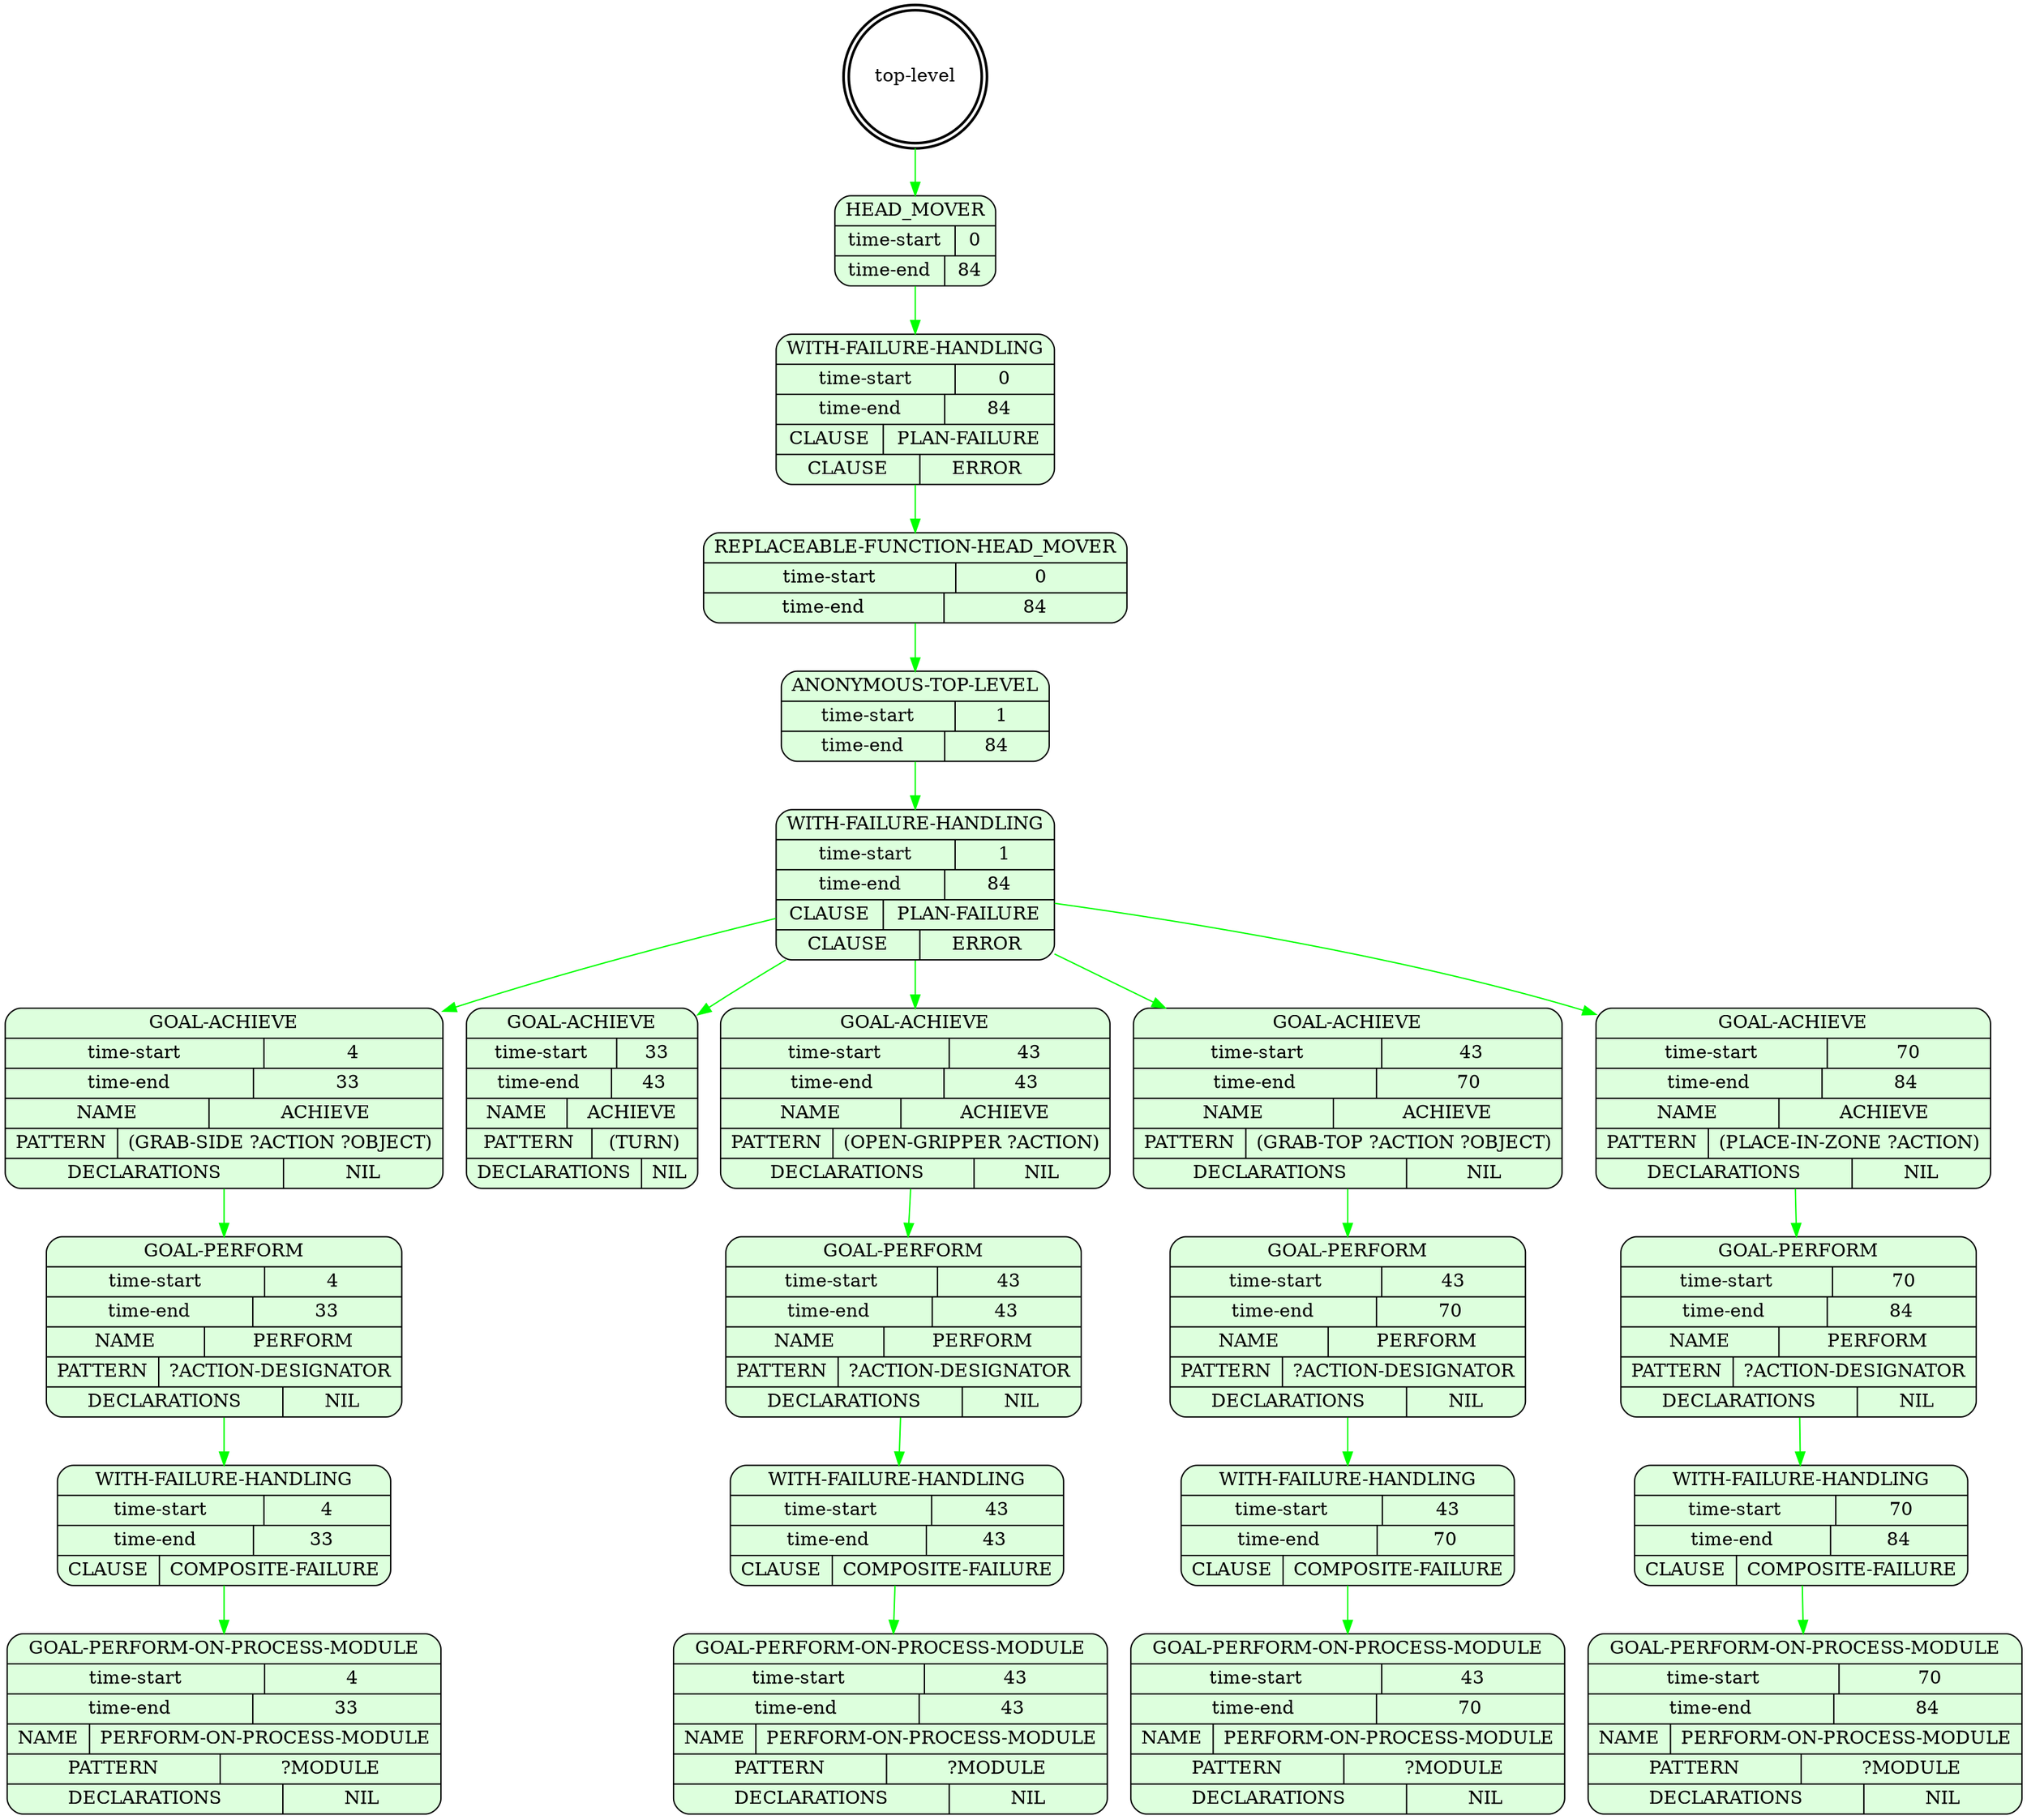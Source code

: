 digraph plangraph_xBLKhLPhABbxnCBh {
  node_2r6GoTuS5NoiipLx [shape=doublecircle, style=bold, label="top-level"];

  node_2EFEcODLZffQCkVt [shape=Mrecord, style=filled, fillcolor="#ddffdd", label="{HEAD_MOVER|{time-start | 0}|{time-end | 84}}"];
  edge [color="green", label=""];
  node_2r6GoTuS5NoiipLx -> node_2EFEcODLZffQCkVt;

  node_izCedQadrv4CIrNR [shape=Mrecord, style=filled, fillcolor="#ddffdd", label="{WITH-FAILURE-HANDLING|{time-start | 0}|{time-end | 84}|{CLAUSE | PLAN-FAILURE}|{CLAUSE | ERROR}}"];
  edge [color="green", label=""];
  node_2EFEcODLZffQCkVt -> node_izCedQadrv4CIrNR;

  node_EoCIkXVwyCK5k625 [shape=Mrecord, style=filled, fillcolor="#ddffdd", label="{REPLACEABLE-FUNCTION-HEAD_MOVER|{time-start | 0}|{time-end | 84}}"];
  edge [color="green", label=""];
  node_izCedQadrv4CIrNR -> node_EoCIkXVwyCK5k625;

  node_RXNUxh0V3tCfy6VV [shape=Mrecord, style=filled, fillcolor="#ddffdd", label="{ANONYMOUS-TOP-LEVEL|{time-start | 1}|{time-end | 84}}"];
  edge [color="green", label=""];
  node_EoCIkXVwyCK5k625 -> node_RXNUxh0V3tCfy6VV;

  node_taed9nlJWJkjQHqV [shape=Mrecord, style=filled, fillcolor="#ddffdd", label="{WITH-FAILURE-HANDLING|{time-start | 1}|{time-end | 84}|{CLAUSE | PLAN-FAILURE}|{CLAUSE | ERROR}}"];
  edge [color="green", label=""];
  node_RXNUxh0V3tCfy6VV -> node_taed9nlJWJkjQHqV;

  node_mUhTKbWkjaBUKjDE [shape=Mrecord, style=filled, fillcolor="#ddffdd", label="{GOAL-ACHIEVE|{time-start | 4}|{time-end | 33}|{NAME | ACHIEVE}|{PATTERN | (GRAB-SIDE ?ACTION ?OBJECT)}|{DECLARATIONS | NIL}}"];
  edge [color="green", label=""];
  node_taed9nlJWJkjQHqV -> node_mUhTKbWkjaBUKjDE;

  node_s83NqOFZrCJx2OuK [shape=Mrecord, style=filled, fillcolor="#ddffdd", label="{GOAL-PERFORM|{time-start | 4}|{time-end | 33}|{NAME | PERFORM}|{PATTERN | ?ACTION-DESIGNATOR}|{DECLARATIONS | NIL}}"];
  edge [color="green", label=""];
  node_mUhTKbWkjaBUKjDE -> node_s83NqOFZrCJx2OuK;

  node_70a4X3RBFC5PqtnC [shape=Mrecord, style=filled, fillcolor="#ddffdd", label="{WITH-FAILURE-HANDLING|{time-start | 4}|{time-end | 33}|{CLAUSE | COMPOSITE-FAILURE}}"];
  edge [color="green", label=""];
  node_s83NqOFZrCJx2OuK -> node_70a4X3RBFC5PqtnC;

  node_VuJv3ZNqK3SI4nuy [shape=Mrecord, style=filled, fillcolor="#ddffdd", label="{GOAL-PERFORM-ON-PROCESS-MODULE|{time-start | 4}|{time-end | 33}|{NAME | PERFORM-ON-PROCESS-MODULE}|{PATTERN | ?MODULE}|{DECLARATIONS | NIL}}"];
  edge [color="green", label=""];
  node_70a4X3RBFC5PqtnC -> node_VuJv3ZNqK3SI4nuy;

  node_9fZwz5GBrExZaZnN [shape=Mrecord, style=filled, fillcolor="#ddffdd", label="{GOAL-ACHIEVE|{time-start | 33}|{time-end | 43}|{NAME | ACHIEVE}|{PATTERN | (TURN)}|{DECLARATIONS | NIL}}"];
  edge [color="green", label=""];
  node_taed9nlJWJkjQHqV -> node_9fZwz5GBrExZaZnN;

  node_jsUoildRZEaQNTej [shape=Mrecord, style=filled, fillcolor="#ddffdd", label="{GOAL-ACHIEVE|{time-start | 43}|{time-end | 43}|{NAME | ACHIEVE}|{PATTERN | (OPEN-GRIPPER ?ACTION)}|{DECLARATIONS | NIL}}"];
  edge [color="green", label=""];
  node_taed9nlJWJkjQHqV -> node_jsUoildRZEaQNTej;

  node_Y2kI40sdWnN8mDYy [shape=Mrecord, style=filled, fillcolor="#ddffdd", label="{GOAL-PERFORM|{time-start | 43}|{time-end | 43}|{NAME | PERFORM}|{PATTERN | ?ACTION-DESIGNATOR}|{DECLARATIONS | NIL}}"];
  edge [color="green", label=""];
  node_jsUoildRZEaQNTej -> node_Y2kI40sdWnN8mDYy;

  node_1jn5LPRUefl5H6WH [shape=Mrecord, style=filled, fillcolor="#ddffdd", label="{WITH-FAILURE-HANDLING|{time-start | 43}|{time-end | 43}|{CLAUSE | COMPOSITE-FAILURE}}"];
  edge [color="green", label=""];
  node_Y2kI40sdWnN8mDYy -> node_1jn5LPRUefl5H6WH;

  node_fI3zxeTS9LukD09g [shape=Mrecord, style=filled, fillcolor="#ddffdd", label="{GOAL-PERFORM-ON-PROCESS-MODULE|{time-start | 43}|{time-end | 43}|{NAME | PERFORM-ON-PROCESS-MODULE}|{PATTERN | ?MODULE}|{DECLARATIONS | NIL}}"];
  edge [color="green", label=""];
  node_1jn5LPRUefl5H6WH -> node_fI3zxeTS9LukD09g;

  node_84DRlEQN6WR4eZra [shape=Mrecord, style=filled, fillcolor="#ddffdd", label="{GOAL-ACHIEVE|{time-start | 43}|{time-end | 70}|{NAME | ACHIEVE}|{PATTERN | (GRAB-TOP ?ACTION ?OBJECT)}|{DECLARATIONS | NIL}}"];
  edge [color="green", label=""];
  node_taed9nlJWJkjQHqV -> node_84DRlEQN6WR4eZra;

  node_mj2aMA7S37K2KG8s [shape=Mrecord, style=filled, fillcolor="#ddffdd", label="{GOAL-PERFORM|{time-start | 43}|{time-end | 70}|{NAME | PERFORM}|{PATTERN | ?ACTION-DESIGNATOR}|{DECLARATIONS | NIL}}"];
  edge [color="green", label=""];
  node_84DRlEQN6WR4eZra -> node_mj2aMA7S37K2KG8s;

  node_BQIAKp4r3xR3wczq [shape=Mrecord, style=filled, fillcolor="#ddffdd", label="{WITH-FAILURE-HANDLING|{time-start | 43}|{time-end | 70}|{CLAUSE | COMPOSITE-FAILURE}}"];
  edge [color="green", label=""];
  node_mj2aMA7S37K2KG8s -> node_BQIAKp4r3xR3wczq;

  node_7tSKlw5HlFPItBDX [shape=Mrecord, style=filled, fillcolor="#ddffdd", label="{GOAL-PERFORM-ON-PROCESS-MODULE|{time-start | 43}|{time-end | 70}|{NAME | PERFORM-ON-PROCESS-MODULE}|{PATTERN | ?MODULE}|{DECLARATIONS | NIL}}"];
  edge [color="green", label=""];
  node_BQIAKp4r3xR3wczq -> node_7tSKlw5HlFPItBDX;

  node_LgFaNa63UPiMPYca [shape=Mrecord, style=filled, fillcolor="#ddffdd", label="{GOAL-ACHIEVE|{time-start | 70}|{time-end | 84}|{NAME | ACHIEVE}|{PATTERN | (PLACE-IN-ZONE ?ACTION)}|{DECLARATIONS | NIL}}"];
  edge [color="green", label=""];
  node_taed9nlJWJkjQHqV -> node_LgFaNa63UPiMPYca;

  node_Bpy2UEZl7Vdp2esx [shape=Mrecord, style=filled, fillcolor="#ddffdd", label="{GOAL-PERFORM|{time-start | 70}|{time-end | 84}|{NAME | PERFORM}|{PATTERN | ?ACTION-DESIGNATOR}|{DECLARATIONS | NIL}}"];
  edge [color="green", label=""];
  node_LgFaNa63UPiMPYca -> node_Bpy2UEZl7Vdp2esx;

  node_jIZLukGcKsU88Ao5 [shape=Mrecord, style=filled, fillcolor="#ddffdd", label="{WITH-FAILURE-HANDLING|{time-start | 70}|{time-end | 84}|{CLAUSE | COMPOSITE-FAILURE}}"];
  edge [color="green", label=""];
  node_Bpy2UEZl7Vdp2esx -> node_jIZLukGcKsU88Ao5;

  node_rkRIJrMHRoFpOfTD [shape=Mrecord, style=filled, fillcolor="#ddffdd", label="{GOAL-PERFORM-ON-PROCESS-MODULE|{time-start | 70}|{time-end | 84}|{NAME | PERFORM-ON-PROCESS-MODULE}|{PATTERN | ?MODULE}|{DECLARATIONS | NIL}}"];
  edge [color="green", label=""];
  node_jIZLukGcKsU88Ao5 -> node_rkRIJrMHRoFpOfTD;
}
